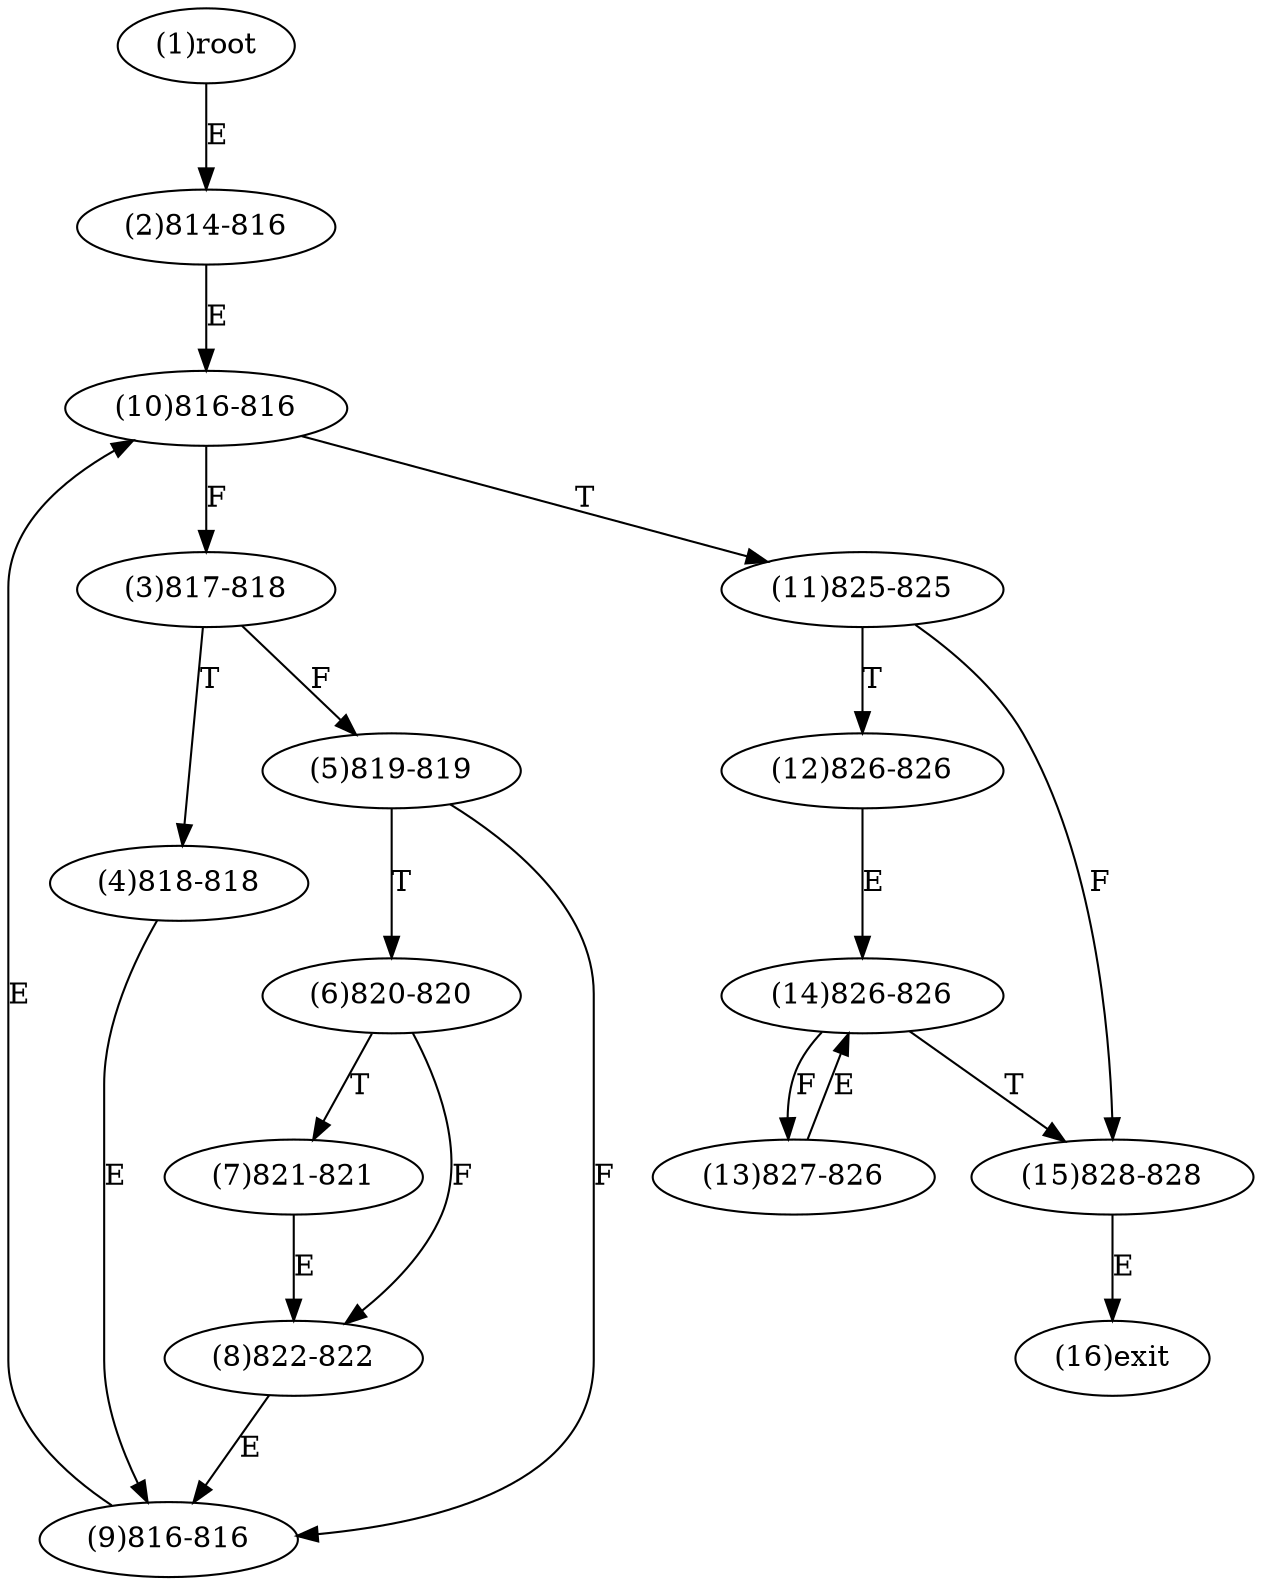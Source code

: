 digraph "" { 
1[ label="(1)root"];
2[ label="(2)814-816"];
3[ label="(3)817-818"];
4[ label="(4)818-818"];
5[ label="(5)819-819"];
6[ label="(6)820-820"];
7[ label="(7)821-821"];
8[ label="(8)822-822"];
9[ label="(9)816-816"];
10[ label="(10)816-816"];
11[ label="(11)825-825"];
12[ label="(12)826-826"];
13[ label="(13)827-826"];
14[ label="(14)826-826"];
15[ label="(15)828-828"];
16[ label="(16)exit"];
1->2[ label="E"];
2->10[ label="E"];
3->5[ label="F"];
3->4[ label="T"];
4->9[ label="E"];
5->9[ label="F"];
5->6[ label="T"];
6->8[ label="F"];
6->7[ label="T"];
7->8[ label="E"];
8->9[ label="E"];
9->10[ label="E"];
10->3[ label="F"];
10->11[ label="T"];
11->15[ label="F"];
11->12[ label="T"];
12->14[ label="E"];
13->14[ label="E"];
14->13[ label="F"];
14->15[ label="T"];
15->16[ label="E"];
}
